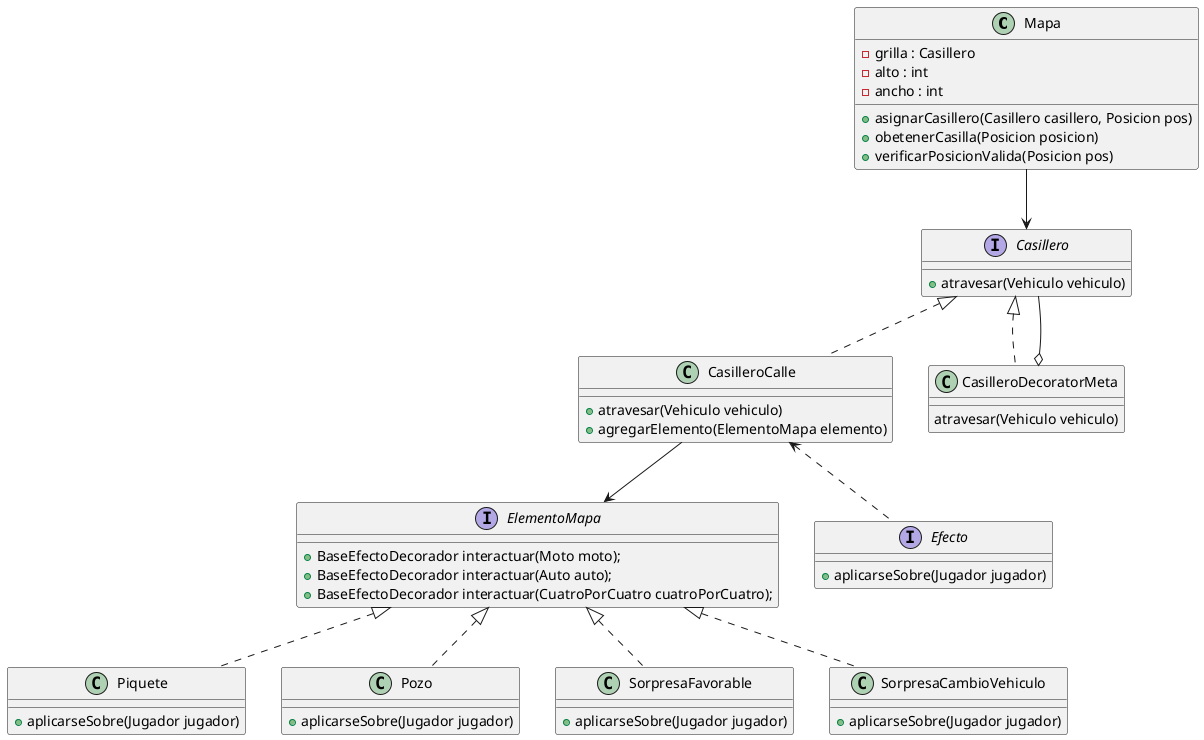 @startuml
'https://plantuml.com/class-diagram'

class Mapa{
    - grilla : Casillero
    - alto : int
    - ancho : int
    + asignarCasillero(Casillero casillero, Posicion pos)
    + obetenerCasilla(Posicion posicion)
    + verificarPosicionValida(Posicion pos)
}

interface Casillero{
 + atravesar(Vehiculo vehiculo)
}
interface ElementoMapa{
        + BaseEfectoDecorador interactuar(Moto moto);
        + BaseEfectoDecorador interactuar(Auto auto);
        + BaseEfectoDecorador interactuar(CuatroPorCuatro cuatroPorCuatro);
}

interface Efecto{
    + aplicarseSobre(Jugador jugador)
}

class CasilleroCalle implements Casillero{
+atravesar(Vehiculo vehiculo)
+agregarElemento(ElementoMapa elemento)
}

class CasilleroDecoratorMeta implements Casillero{
atravesar(Vehiculo vehiculo)
}

class Piquete implements ElementoMapa{
+aplicarseSobre(Jugador jugador)
}
class Pozo implements ElementoMapa{
+aplicarseSobre(Jugador jugador)
}

class SorpresaFavorable implements ElementoMapa{
+aplicarseSobre(Jugador jugador)
}
class SorpresaCambioVehiculo implements ElementoMapa{
+aplicarseSobre(Jugador jugador)
}


CasilleroDecoratorMeta o-- Casillero


Mapa --> Casillero
CasilleroCalle --> ElementoMapa
CasilleroCalle <.. Efecto

@enduml